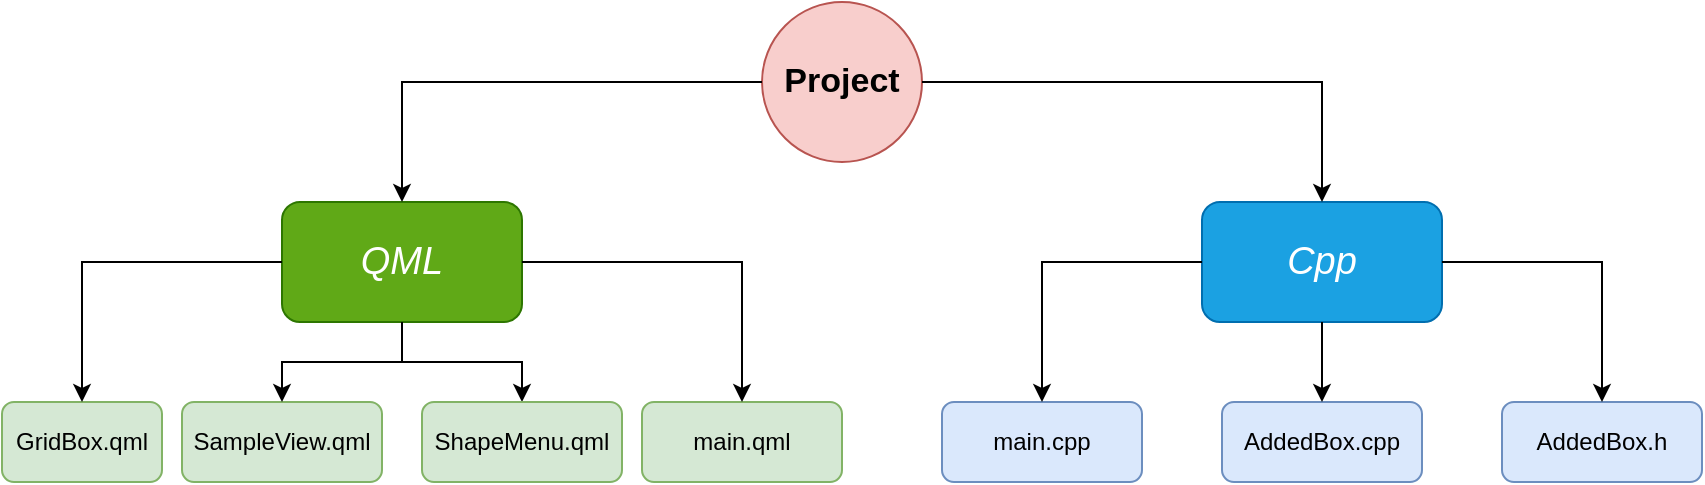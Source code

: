 <mxfile version="20.1.1" type="device" pages="2"><diagram id="TM8gX3YiSsfkgbTg7b__" name="system overview"><mxGraphModel dx="1382" dy="795" grid="1" gridSize="10" guides="1" tooltips="1" connect="1" arrows="1" fold="1" page="1" pageScale="1" pageWidth="1169" pageHeight="827" math="0" shadow="0"><root><mxCell id="0"/><mxCell id="1" parent="0"/><mxCell id="BGT2m7321cN0i_vtsP59-7" value="Project" style="ellipse;whiteSpace=wrap;html=1;aspect=fixed;fillColor=#f8cecc;strokeColor=#b85450;fontStyle=1;fontSize=17;" parent="1" vertex="1"><mxGeometry x="480" y="260" width="80" height="80" as="geometry"/></mxCell><mxCell id="BGT2m7321cN0i_vtsP59-18" value="" style="edgeStyle=orthogonalEdgeStyle;rounded=0;orthogonalLoop=1;jettySize=auto;html=1;" parent="1" source="BGT2m7321cN0i_vtsP59-8" target="BGT2m7321cN0i_vtsP59-14" edge="1"><mxGeometry relative="1" as="geometry"/></mxCell><mxCell id="BGT2m7321cN0i_vtsP59-8" value="QML" style="rounded=1;whiteSpace=wrap;html=1;fillColor=#60a917;fontColor=#ffffff;strokeColor=#2D7600;fontStyle=2;fontSize=19;" parent="1" vertex="1"><mxGeometry x="240" y="360" width="120" height="60" as="geometry"/></mxCell><mxCell id="BGT2m7321cN0i_vtsP59-11" value="GridBox.qml" style="rounded=1;whiteSpace=wrap;html=1;fillColor=#d5e8d4;strokeColor=#82b366;" parent="1" vertex="1"><mxGeometry x="100" y="460" width="80" height="40" as="geometry"/></mxCell><mxCell id="BGT2m7321cN0i_vtsP59-13" value="SampleView.qml" style="rounded=1;whiteSpace=wrap;html=1;fillColor=#d5e8d4;strokeColor=#82b366;" parent="1" vertex="1"><mxGeometry x="190" y="460" width="100" height="40" as="geometry"/></mxCell><mxCell id="BGT2m7321cN0i_vtsP59-14" value="ShapeMenu.qml" style="rounded=1;whiteSpace=wrap;html=1;fillColor=#d5e8d4;strokeColor=#82b366;" parent="1" vertex="1"><mxGeometry x="310" y="460" width="100" height="40" as="geometry"/></mxCell><mxCell id="BGT2m7321cN0i_vtsP59-15" value="main.qml" style="rounded=1;whiteSpace=wrap;html=1;fillColor=#d5e8d4;strokeColor=#82b366;" parent="1" vertex="1"><mxGeometry x="420" y="460" width="100" height="40" as="geometry"/></mxCell><mxCell id="BGT2m7321cN0i_vtsP59-16" value="Cpp" style="rounded=1;whiteSpace=wrap;html=1;fillColor=#1ba1e2;fontColor=#ffffff;strokeColor=#006EAF;fontStyle=2;fontSize=19;" parent="1" vertex="1"><mxGeometry x="700" y="360" width="120" height="60" as="geometry"/></mxCell><mxCell id="BGT2m7321cN0i_vtsP59-17" value="" style="endArrow=classic;html=1;rounded=0;entryX=0.5;entryY=0;entryDx=0;entryDy=0;exitX=1;exitY=0.5;exitDx=0;exitDy=0;" parent="1" source="BGT2m7321cN0i_vtsP59-8" target="BGT2m7321cN0i_vtsP59-15" edge="1"><mxGeometry width="50" height="50" relative="1" as="geometry"><mxPoint x="350" y="480" as="sourcePoint"/><mxPoint x="400" y="430" as="targetPoint"/><Array as="points"><mxPoint x="470" y="390"/></Array></mxGeometry></mxCell><mxCell id="BGT2m7321cN0i_vtsP59-19" value="" style="edgeStyle=orthogonalEdgeStyle;rounded=0;orthogonalLoop=1;jettySize=auto;html=1;entryX=0.5;entryY=0;entryDx=0;entryDy=0;exitX=0.5;exitY=1;exitDx=0;exitDy=0;" parent="1" source="BGT2m7321cN0i_vtsP59-8" target="BGT2m7321cN0i_vtsP59-13" edge="1"><mxGeometry relative="1" as="geometry"><mxPoint x="310" y="430" as="sourcePoint"/><mxPoint x="340" y="470" as="targetPoint"/></mxGeometry></mxCell><mxCell id="BGT2m7321cN0i_vtsP59-20" value="" style="endArrow=classic;html=1;rounded=0;entryX=0.5;entryY=0;entryDx=0;entryDy=0;exitX=0;exitY=0.5;exitDx=0;exitDy=0;" parent="1" source="BGT2m7321cN0i_vtsP59-8" target="BGT2m7321cN0i_vtsP59-11" edge="1"><mxGeometry width="50" height="50" relative="1" as="geometry"><mxPoint x="370" y="400" as="sourcePoint"/><mxPoint x="460" y="470" as="targetPoint"/><Array as="points"><mxPoint x="140" y="390"/></Array></mxGeometry></mxCell><mxCell id="BGT2m7321cN0i_vtsP59-21" value="" style="endArrow=classic;html=1;rounded=0;" parent="1" source="BGT2m7321cN0i_vtsP59-7" target="BGT2m7321cN0i_vtsP59-8" edge="1"><mxGeometry width="50" height="50" relative="1" as="geometry"><mxPoint x="420" y="290" as="sourcePoint"/><mxPoint x="300" y="360" as="targetPoint"/><Array as="points"><mxPoint x="300" y="300"/></Array></mxGeometry></mxCell><mxCell id="BGT2m7321cN0i_vtsP59-22" value="" style="endArrow=classic;html=1;rounded=0;entryX=0.5;entryY=0;entryDx=0;entryDy=0;exitX=1;exitY=0.5;exitDx=0;exitDy=0;" parent="1" source="BGT2m7321cN0i_vtsP59-7" target="BGT2m7321cN0i_vtsP59-16" edge="1"><mxGeometry width="50" height="50" relative="1" as="geometry"><mxPoint x="565" y="300" as="sourcePoint"/><mxPoint x="480" y="360" as="targetPoint"/><Array as="points"><mxPoint x="760" y="300"/></Array></mxGeometry></mxCell><mxCell id="BGT2m7321cN0i_vtsP59-23" value="main.cpp" style="rounded=1;whiteSpace=wrap;html=1;fillColor=#dae8fc;strokeColor=#6c8ebf;" parent="1" vertex="1"><mxGeometry x="570" y="460" width="100" height="40" as="geometry"/></mxCell><mxCell id="BGT2m7321cN0i_vtsP59-24" value="AddedBox.cpp" style="rounded=1;whiteSpace=wrap;html=1;fillColor=#dae8fc;strokeColor=#6c8ebf;" parent="1" vertex="1"><mxGeometry x="710" y="460" width="100" height="40" as="geometry"/></mxCell><mxCell id="BGT2m7321cN0i_vtsP59-25" value="AddedBox.h" style="rounded=1;whiteSpace=wrap;html=1;fillColor=#dae8fc;strokeColor=#6c8ebf;" parent="1" vertex="1"><mxGeometry x="850" y="460" width="100" height="40" as="geometry"/></mxCell><mxCell id="BGT2m7321cN0i_vtsP59-26" value="" style="endArrow=classic;html=1;rounded=0;entryX=0.5;entryY=0;entryDx=0;entryDy=0;exitX=0;exitY=0.5;exitDx=0;exitDy=0;" parent="1" source="BGT2m7321cN0i_vtsP59-16" target="BGT2m7321cN0i_vtsP59-23" edge="1"><mxGeometry width="50" height="50" relative="1" as="geometry"><mxPoint x="370" y="400" as="sourcePoint"/><mxPoint x="460" y="470" as="targetPoint"/><Array as="points"><mxPoint x="620" y="390"/></Array></mxGeometry></mxCell><mxCell id="BGT2m7321cN0i_vtsP59-27" value="" style="endArrow=classic;html=1;rounded=0;entryX=0.5;entryY=0;entryDx=0;entryDy=0;exitX=0.5;exitY=1;exitDx=0;exitDy=0;" parent="1" source="BGT2m7321cN0i_vtsP59-16" target="BGT2m7321cN0i_vtsP59-24" edge="1"><mxGeometry width="50" height="50" relative="1" as="geometry"><mxPoint x="650" y="400" as="sourcePoint"/><mxPoint x="630" y="470" as="targetPoint"/><Array as="points"><mxPoint x="760" y="440"/></Array></mxGeometry></mxCell><mxCell id="BGT2m7321cN0i_vtsP59-28" value="" style="endArrow=classic;html=1;rounded=0;entryX=0.5;entryY=0;entryDx=0;entryDy=0;exitX=1;exitY=0.5;exitDx=0;exitDy=0;" parent="1" source="BGT2m7321cN0i_vtsP59-16" target="BGT2m7321cN0i_vtsP59-25" edge="1"><mxGeometry width="50" height="50" relative="1" as="geometry"><mxPoint x="650" y="400" as="sourcePoint"/><mxPoint x="630" y="470" as="targetPoint"/><Array as="points"><mxPoint x="900" y="390"/></Array></mxGeometry></mxCell></root></mxGraphModel></diagram><diagram id="kgpKYQtTHZ0yAKxKKP6v" name="activity"><mxGraphModel dx="790" dy="454" grid="1" gridSize="10" guides="1" tooltips="1" connect="1" arrows="1" fold="1" page="1" pageScale="1" pageWidth="1169" pageHeight="827" math="0" shadow="0"><root><mxCell id="0"/><mxCell id="1" parent="0"/><mxCell id="BcHJweOO3ngSNhMjUOD0-5" value="" style="ellipse;html=1;shape=startState;fillColor=#000000;strokeColor=#ff0000;" parent="1" vertex="1"><mxGeometry x="568.74" y="20" width="30" height="30" as="geometry"/></mxCell><mxCell id="BcHJweOO3ngSNhMjUOD0-6" value="" style="edgeStyle=orthogonalEdgeStyle;html=1;verticalAlign=bottom;endArrow=open;endSize=8;strokeColor=#ff0000;rounded=0;entryX=0.5;entryY=0;entryDx=0;entryDy=0;" parent="1" source="BcHJweOO3ngSNhMjUOD0-5" target="BcHJweOO3ngSNhMjUOD0-39" edge="1"><mxGeometry relative="1" as="geometry"><mxPoint x="585" y="110" as="targetPoint"/></mxGeometry></mxCell><mxCell id="BcHJweOO3ngSNhMjUOD0-11" value="" style="edgeStyle=orthogonalEdgeStyle;rounded=0;orthogonalLoop=1;jettySize=auto;html=1;" parent="1" source="BcHJweOO3ngSNhMjUOD0-8" target="BcHJweOO3ngSNhMjUOD0-10" edge="1"><mxGeometry relative="1" as="geometry"/></mxCell><mxCell id="BcHJweOO3ngSNhMjUOD0-8" value="choose option" style="rounded=1;whiteSpace=wrap;html=1;arcSize=40;fontColor=#000000;fillColor=#ffffc0;strokeColor=#ff0000;" parent="1" vertex="1"><mxGeometry x="501.6" y="210" width="164.29" height="50" as="geometry"/></mxCell><mxCell id="BcHJweOO3ngSNhMjUOD0-10" value="" style="strokeWidth=2;html=1;shape=mxgraph.flowchart.decision;whiteSpace=wrap;" parent="1" vertex="1"><mxGeometry x="558.75" y="290" width="50" height="50" as="geometry"/></mxCell><mxCell id="BcHJweOO3ngSNhMjUOD0-12" value="choose shape&lt;br&gt;currentShape = _shape" style="rounded=1;whiteSpace=wrap;html=1;arcSize=40;fontColor=#000000;fillColor=#ffffc0;strokeColor=#ff0000;" parent="1" vertex="1"><mxGeometry x="250" y="374" width="150" height="40" as="geometry"/></mxCell><mxCell id="BcHJweOO3ngSNhMjUOD0-13" value="" style="edgeStyle=orthogonalEdgeStyle;rounded=0;orthogonalLoop=1;jettySize=auto;html=1;entryX=0.5;entryY=0;entryDx=0;entryDy=0;exitX=0;exitY=0.5;exitDx=0;exitDy=0;exitPerimeter=0;" parent="1" source="BcHJweOO3ngSNhMjUOD0-10" target="BcHJweOO3ngSNhMjUOD0-12" edge="1"><mxGeometry relative="1" as="geometry"><mxPoint x="595" y="250" as="sourcePoint"/><mxPoint x="595" y="300" as="targetPoint"/></mxGeometry></mxCell><mxCell id="BcHJweOO3ngSNhMjUOD0-14" value="combo box" style="edgeLabel;html=1;align=center;verticalAlign=middle;resizable=0;points=[];" parent="BcHJweOO3ngSNhMjUOD0-13" vertex="1" connectable="0"><mxGeometry x="-0.011" y="1" relative="1" as="geometry"><mxPoint x="12" y="-1" as="offset"/></mxGeometry></mxCell><mxCell id="BcHJweOO3ngSNhMjUOD0-15" value="items with random shape, color, number in 1s" style="rounded=1;whiteSpace=wrap;html=1;arcSize=40;fontColor=#000000;fillColor=#ffffc0;strokeColor=#ff0000;" parent="1" vertex="1"><mxGeometry x="840" y="380" width="160" height="40" as="geometry"/></mxCell><mxCell id="BcHJweOO3ngSNhMjUOD0-16" value="" style="edgeStyle=orthogonalEdgeStyle;rounded=0;orthogonalLoop=1;jettySize=auto;html=1;entryX=0.5;entryY=0;entryDx=0;entryDy=0;exitX=1;exitY=0.5;exitDx=0;exitDy=0;exitPerimeter=0;" parent="1" source="BcHJweOO3ngSNhMjUOD0-10" target="BcHJweOO3ngSNhMjUOD0-15" edge="1"><mxGeometry relative="1" as="geometry"><mxPoint x="595" y="250" as="sourcePoint"/><mxPoint x="595" y="300" as="targetPoint"/></mxGeometry></mxCell><mxCell id="BcHJweOO3ngSNhMjUOD0-17" value="GENERATE" style="edgeLabel;html=1;align=center;verticalAlign=middle;resizable=0;points=[];" parent="BcHJweOO3ngSNhMjUOD0-16" vertex="1" connectable="0"><mxGeometry x="-0.683" y="1" relative="1" as="geometry"><mxPoint x="23" y="1" as="offset"/></mxGeometry></mxCell><mxCell id="BcHJweOO3ngSNhMjUOD0-18" value="random color and number &lt;br&gt;but the same shape as the last chosen&lt;br&gt;currentShape = random&lt;br&gt;currnetColor = random&lt;br&gt;currentNumber = random" style="rounded=1;whiteSpace=wrap;html=1;arcSize=40;fontColor=#000000;fillColor=#ffffc0;strokeColor=#ff0000;" parent="1" vertex="1"><mxGeometry x="760" y="580" width="320" height="80" as="geometry"/></mxCell><mxCell id="BcHJweOO3ngSNhMjUOD0-26" value="" style="edgeStyle=orthogonalEdgeStyle;rounded=0;orthogonalLoop=1;jettySize=auto;html=1;" parent="1" source="BcHJweOO3ngSNhMjUOD0-23" target="BcHJweOO3ngSNhMjUOD0-18" edge="1"><mxGeometry relative="1" as="geometry"/></mxCell><mxCell id="BcHJweOO3ngSNhMjUOD0-23" value="block combo box. generate button in 1s" style="rounded=1;whiteSpace=wrap;html=1;arcSize=40;fontColor=#000000;fillColor=#ffffc0;strokeColor=#ff0000;" parent="1" vertex="1"><mxGeometry x="840" y="490" width="160" height="40" as="geometry"/></mxCell><mxCell id="BcHJweOO3ngSNhMjUOD0-25" value="" style="edgeStyle=orthogonalEdgeStyle;rounded=0;orthogonalLoop=1;jettySize=auto;html=1;entryX=0.5;entryY=0;entryDx=0;entryDy=0;exitX=0.5;exitY=1;exitDx=0;exitDy=0;" parent="1" source="BcHJweOO3ngSNhMjUOD0-15" target="BcHJweOO3ngSNhMjUOD0-23" edge="1"><mxGeometry relative="1" as="geometry"><mxPoint x="800.7" y="452.715" as="sourcePoint"/><mxPoint x="730" y="457.5" as="targetPoint"/><Array as="points"><mxPoint x="920" y="440"/><mxPoint x="920" y="440"/></Array></mxGeometry></mxCell><mxCell id="BcHJweOO3ngSNhMjUOD0-27" value="Add current items to Grid by Cpp" style="rounded=1;whiteSpace=wrap;html=1;arcSize=40;fontColor=#000000;fillColor=#ffffc0;strokeColor=#ff0000;" parent="1" vertex="1"><mxGeometry x="420" y="477.5" width="113.75" height="40" as="geometry"/></mxCell><mxCell id="BcHJweOO3ngSNhMjUOD0-28" value="" style="strokeWidth=2;html=1;shape=mxgraph.flowchart.decision;whiteSpace=wrap;" parent="1" vertex="1"><mxGeometry x="558.75" y="374" width="50" height="50" as="geometry"/></mxCell><mxCell id="BcHJweOO3ngSNhMjUOD0-30" value="" style="edgeStyle=orthogonalEdgeStyle;rounded=0;orthogonalLoop=1;jettySize=auto;html=1;exitX=0;exitY=0.5;exitDx=0;exitDy=0;exitPerimeter=0;" parent="1" source="BcHJweOO3ngSNhMjUOD0-28" target="BcHJweOO3ngSNhMjUOD0-27" edge="1"><mxGeometry relative="1" as="geometry"><mxPoint x="674.75" y="357.285" as="sourcePoint"/><mxPoint x="593.75" y="389" as="targetPoint"/></mxGeometry></mxCell><mxCell id="BcHJweOO3ngSNhMjUOD0-35" value="Add by Cpp" style="edgeLabel;html=1;align=center;verticalAlign=middle;resizable=0;points=[];" parent="BcHJweOO3ngSNhMjUOD0-30" vertex="1" connectable="0"><mxGeometry x="-0.253" y="1" relative="1" as="geometry"><mxPoint as="offset"/></mxGeometry></mxCell><mxCell id="BcHJweOO3ngSNhMjUOD0-31" value="Add current items to Grid by Qml" style="rounded=1;whiteSpace=wrap;html=1;arcSize=40;fontColor=#000000;fillColor=#ffffc0;strokeColor=#ff0000;" parent="1" vertex="1"><mxGeometry x="636.25" y="477.5" width="113.75" height="40" as="geometry"/></mxCell><mxCell id="BcHJweOO3ngSNhMjUOD0-32" value="" style="edgeStyle=orthogonalEdgeStyle;rounded=0;orthogonalLoop=1;jettySize=auto;html=1;exitX=1;exitY=0.5;exitDx=0;exitDy=0;exitPerimeter=0;" parent="1" source="BcHJweOO3ngSNhMjUOD0-28" target="BcHJweOO3ngSNhMjUOD0-31" edge="1"><mxGeometry relative="1" as="geometry"><mxPoint x="568.75" y="414" as="sourcePoint"/><mxPoint x="476.25" y="487.5" as="targetPoint"/></mxGeometry></mxCell><mxCell id="BcHJweOO3ngSNhMjUOD0-36" value="Add by Qml" style="edgeLabel;html=1;align=center;verticalAlign=middle;resizable=0;points=[];" parent="BcHJweOO3ngSNhMjUOD0-32" vertex="1" connectable="0"><mxGeometry x="-0.792" y="2" relative="1" as="geometry"><mxPoint x="36" y="2" as="offset"/></mxGeometry></mxCell><mxCell id="BcHJweOO3ngSNhMjUOD0-33" value="Clear the Grid" style="rounded=1;whiteSpace=wrap;html=1;arcSize=40;fontColor=#000000;fillColor=#ffffc0;strokeColor=#ff0000;" parent="1" vertex="1"><mxGeometry x="523.75" y="544" width="120" height="40" as="geometry"/></mxCell><mxCell id="BcHJweOO3ngSNhMjUOD0-34" value="" style="edgeStyle=orthogonalEdgeStyle;rounded=0;orthogonalLoop=1;jettySize=auto;html=1;exitX=0.5;exitY=1;exitDx=0;exitDy=0;exitPerimeter=0;" parent="1" source="BcHJweOO3ngSNhMjUOD0-28" target="BcHJweOO3ngSNhMjUOD0-33" edge="1"><mxGeometry relative="1" as="geometry"><mxPoint x="618.75" y="414" as="sourcePoint"/><mxPoint x="688.75" y="487.5" as="targetPoint"/></mxGeometry></mxCell><mxCell id="BcHJweOO3ngSNhMjUOD0-37" value="CLEAR" style="edgeLabel;html=1;align=center;verticalAlign=middle;resizable=0;points=[];" parent="BcHJweOO3ngSNhMjUOD0-34" vertex="1" connectable="0"><mxGeometry x="-0.684" y="-1" relative="1" as="geometry"><mxPoint as="offset"/></mxGeometry></mxCell><mxCell id="BcHJweOO3ngSNhMjUOD0-38" value="" style="edgeStyle=orthogonalEdgeStyle;rounded=0;orthogonalLoop=1;jettySize=auto;html=1;entryX=0.5;entryY=0;entryDx=0;entryDy=0;entryPerimeter=0;exitX=0.5;exitY=1;exitDx=0;exitDy=0;exitPerimeter=0;" parent="1" source="BcHJweOO3ngSNhMjUOD0-10" target="BcHJweOO3ngSNhMjUOD0-28" edge="1"><mxGeometry relative="1" as="geometry"><mxPoint x="595" y="190" as="sourcePoint"/><mxPoint x="595" y="300" as="targetPoint"/></mxGeometry></mxCell><mxCell id="BcHJweOO3ngSNhMjUOD0-41" value="" style="edgeStyle=orthogonalEdgeStyle;rounded=0;orthogonalLoop=1;jettySize=auto;html=1;" parent="1" source="BcHJweOO3ngSNhMjUOD0-39" target="BcHJweOO3ngSNhMjUOD0-8" edge="1"><mxGeometry relative="1" as="geometry"/></mxCell><mxCell id="BcHJweOO3ngSNhMjUOD0-39" value="default value [box, red, 0]" style="rounded=1;whiteSpace=wrap;html=1;arcSize=40;fontColor=#000000;fillColor=#ffffc0;strokeColor=#ff0000;" parent="1" vertex="1"><mxGeometry x="487.5" y="130" width="192.5" height="40" as="geometry"/></mxCell><mxCell id="BcHJweOO3ngSNhMjUOD0-42" value="" style="edgeStyle=orthogonalEdgeStyle;rounded=0;orthogonalLoop=1;jettySize=auto;html=1;entryX=0;entryY=0.5;entryDx=0;entryDy=0;exitX=0;exitY=0.5;exitDx=0;exitDy=0;" parent="1" source="BcHJweOO3ngSNhMjUOD0-12" target="BcHJweOO3ngSNhMjUOD0-8" edge="1"><mxGeometry relative="1" as="geometry"><mxPoint x="570.0" y="325" as="sourcePoint"/><mxPoint x="320" y="384" as="targetPoint"/></mxGeometry></mxCell><mxCell id="BcHJweOO3ngSNhMjUOD0-44" value="" style="edgeStyle=orthogonalEdgeStyle;rounded=0;orthogonalLoop=1;jettySize=auto;html=1;entryX=0;entryY=0.5;entryDx=0;entryDy=0;exitX=0;exitY=0.5;exitDx=0;exitDy=0;" parent="1" source="BcHJweOO3ngSNhMjUOD0-27" target="BcHJweOO3ngSNhMjUOD0-8" edge="1"><mxGeometry relative="1" as="geometry"><mxPoint x="260" y="404" as="sourcePoint"/><mxPoint x="512.85" y="245.0" as="targetPoint"/><Array as="points"><mxPoint x="230" y="498"/><mxPoint x="230" y="235"/></Array></mxGeometry></mxCell><mxCell id="BcHJweOO3ngSNhMjUOD0-45" value="" style="edgeStyle=orthogonalEdgeStyle;rounded=0;orthogonalLoop=1;jettySize=auto;html=1;entryX=0;entryY=0.5;entryDx=0;entryDy=0;exitX=0;exitY=0.5;exitDx=0;exitDy=0;" parent="1" source="BcHJweOO3ngSNhMjUOD0-33" target="BcHJweOO3ngSNhMjUOD0-8" edge="1"><mxGeometry relative="1" as="geometry"><mxPoint x="430" y="507.5" as="sourcePoint"/><mxPoint x="512.85" y="245.0" as="targetPoint"/><Array as="points"><mxPoint x="230" y="564"/><mxPoint x="230" y="235"/></Array></mxGeometry></mxCell><mxCell id="BcHJweOO3ngSNhMjUOD0-46" value="" style="edgeStyle=orthogonalEdgeStyle;rounded=0;orthogonalLoop=1;jettySize=auto;html=1;entryX=1;entryY=0.5;entryDx=0;entryDy=0;exitX=1;exitY=0.5;exitDx=0;exitDy=0;" parent="1" source="BcHJweOO3ngSNhMjUOD0-18" target="BcHJweOO3ngSNhMjUOD0-8" edge="1"><mxGeometry relative="1" as="geometry"><mxPoint x="440" y="517.5" as="sourcePoint"/><mxPoint x="522.85" y="255.0" as="targetPoint"/><Array as="points"><mxPoint x="1140" y="620"/><mxPoint x="1140" y="235"/></Array></mxGeometry></mxCell><mxCell id="BcHJweOO3ngSNhMjUOD0-47" value="" style="edgeStyle=orthogonalEdgeStyle;rounded=0;orthogonalLoop=1;jettySize=auto;html=1;entryX=0;entryY=0.5;entryDx=0;entryDy=0;exitX=0.5;exitY=1;exitDx=0;exitDy=0;" parent="1" source="BcHJweOO3ngSNhMjUOD0-31" target="BcHJweOO3ngSNhMjUOD0-8" edge="1"><mxGeometry relative="1" as="geometry"><mxPoint x="450" y="527.5" as="sourcePoint"/><mxPoint x="532.85" y="265.0" as="targetPoint"/><Array as="points"><mxPoint x="693" y="620"/><mxPoint x="230" y="620"/><mxPoint x="230" y="235"/></Array></mxGeometry></mxCell></root></mxGraphModel></diagram></mxfile>